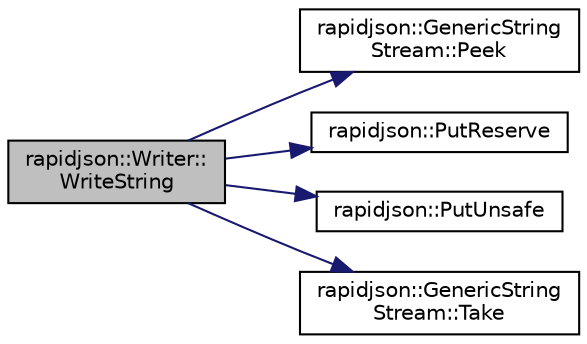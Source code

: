 digraph "rapidjson::Writer::WriteString"
{
 // INTERACTIVE_SVG=YES
 // LATEX_PDF_SIZE
  edge [fontname="Helvetica",fontsize="10",labelfontname="Helvetica",labelfontsize="10"];
  node [fontname="Helvetica",fontsize="10",shape=record];
  rankdir="LR";
  Node144 [label="rapidjson::Writer::\lWriteString",height=0.2,width=0.4,color="black", fillcolor="grey75", style="filled", fontcolor="black",tooltip=" "];
  Node144 -> Node145 [color="midnightblue",fontsize="10",style="solid",fontname="Helvetica"];
  Node145 [label="rapidjson::GenericString\lStream::Peek",height=0.2,width=0.4,color="black", fillcolor="white", style="filled",URL="$structrapidjson_1_1_generic_string_stream.html#aa941b18ff3849494ca3692a8688500da",tooltip=" "];
  Node144 -> Node146 [color="midnightblue",fontsize="10",style="solid",fontname="Helvetica"];
  Node146 [label="rapidjson::PutReserve",height=0.2,width=0.4,color="black", fillcolor="white", style="filled",URL="$namespacerapidjson.html#a820f77efccfbb749bd15fe4822d2c740",tooltip="Reserve n characters for writing to a stream."];
  Node144 -> Node147 [color="midnightblue",fontsize="10",style="solid",fontname="Helvetica"];
  Node147 [label="rapidjson::PutUnsafe",height=0.2,width=0.4,color="black", fillcolor="white", style="filled",URL="$namespacerapidjson.html#a0a774dcffe8ae07686f459ae017d2f20",tooltip="Write character to a stream, presuming buffer is reserved."];
  Node144 -> Node148 [color="midnightblue",fontsize="10",style="solid",fontname="Helvetica"];
  Node148 [label="rapidjson::GenericString\lStream::Take",height=0.2,width=0.4,color="black", fillcolor="white", style="filled",URL="$structrapidjson_1_1_generic_string_stream.html#a56bb2351836bace23555f4dc5abf57b1",tooltip=" "];
}
